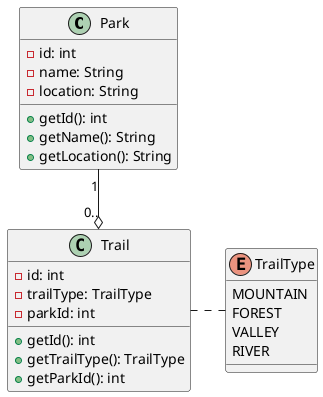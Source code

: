 @startuml
class Park {
    -id: int
    -name: String
    -location: String

    +getId(): int
    +getName(): String
    +getLocation(): String
}

class Trail {
    -id: int
    -trailType: TrailType
    -parkId: int

    +getId(): int
    +getTrailType(): TrailType
    +getParkId(): int
}

enum TrailType {
    MOUNTAIN
    FOREST
    VALLEY
    RIVER
}

Park "1" --o "0.." Trail
Trail . TrailType

@enduml